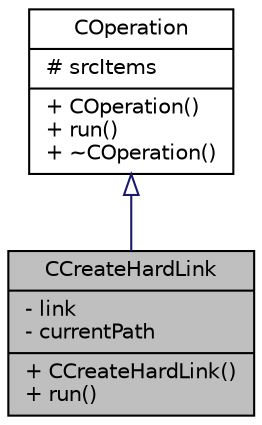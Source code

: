 digraph "CCreateHardLink"
{
 // LATEX_PDF_SIZE
  edge [fontname="Helvetica",fontsize="10",labelfontname="Helvetica",labelfontsize="10"];
  node [fontname="Helvetica",fontsize="10",shape=record];
  Node1 [label="{CCreateHardLink\n|- link\l- currentPath\l|+ CCreateHardLink()\l+ run()\l}",height=0.2,width=0.4,color="black", fillcolor="grey75", style="filled", fontcolor="black",tooltip="Represents operation create hard link."];
  Node2 -> Node1 [dir="back",color="midnightblue",fontsize="10",style="solid",arrowtail="onormal",fontname="Helvetica"];
  Node2 [label="{COperation\n|# srcItems\l|+ COperation()\l+ run()\l+ ~COperation()\l}",height=0.2,width=0.4,color="black", fillcolor="white", style="filled",URL="$classCOperation.html",tooltip="Represents filesystem operation."];
}
